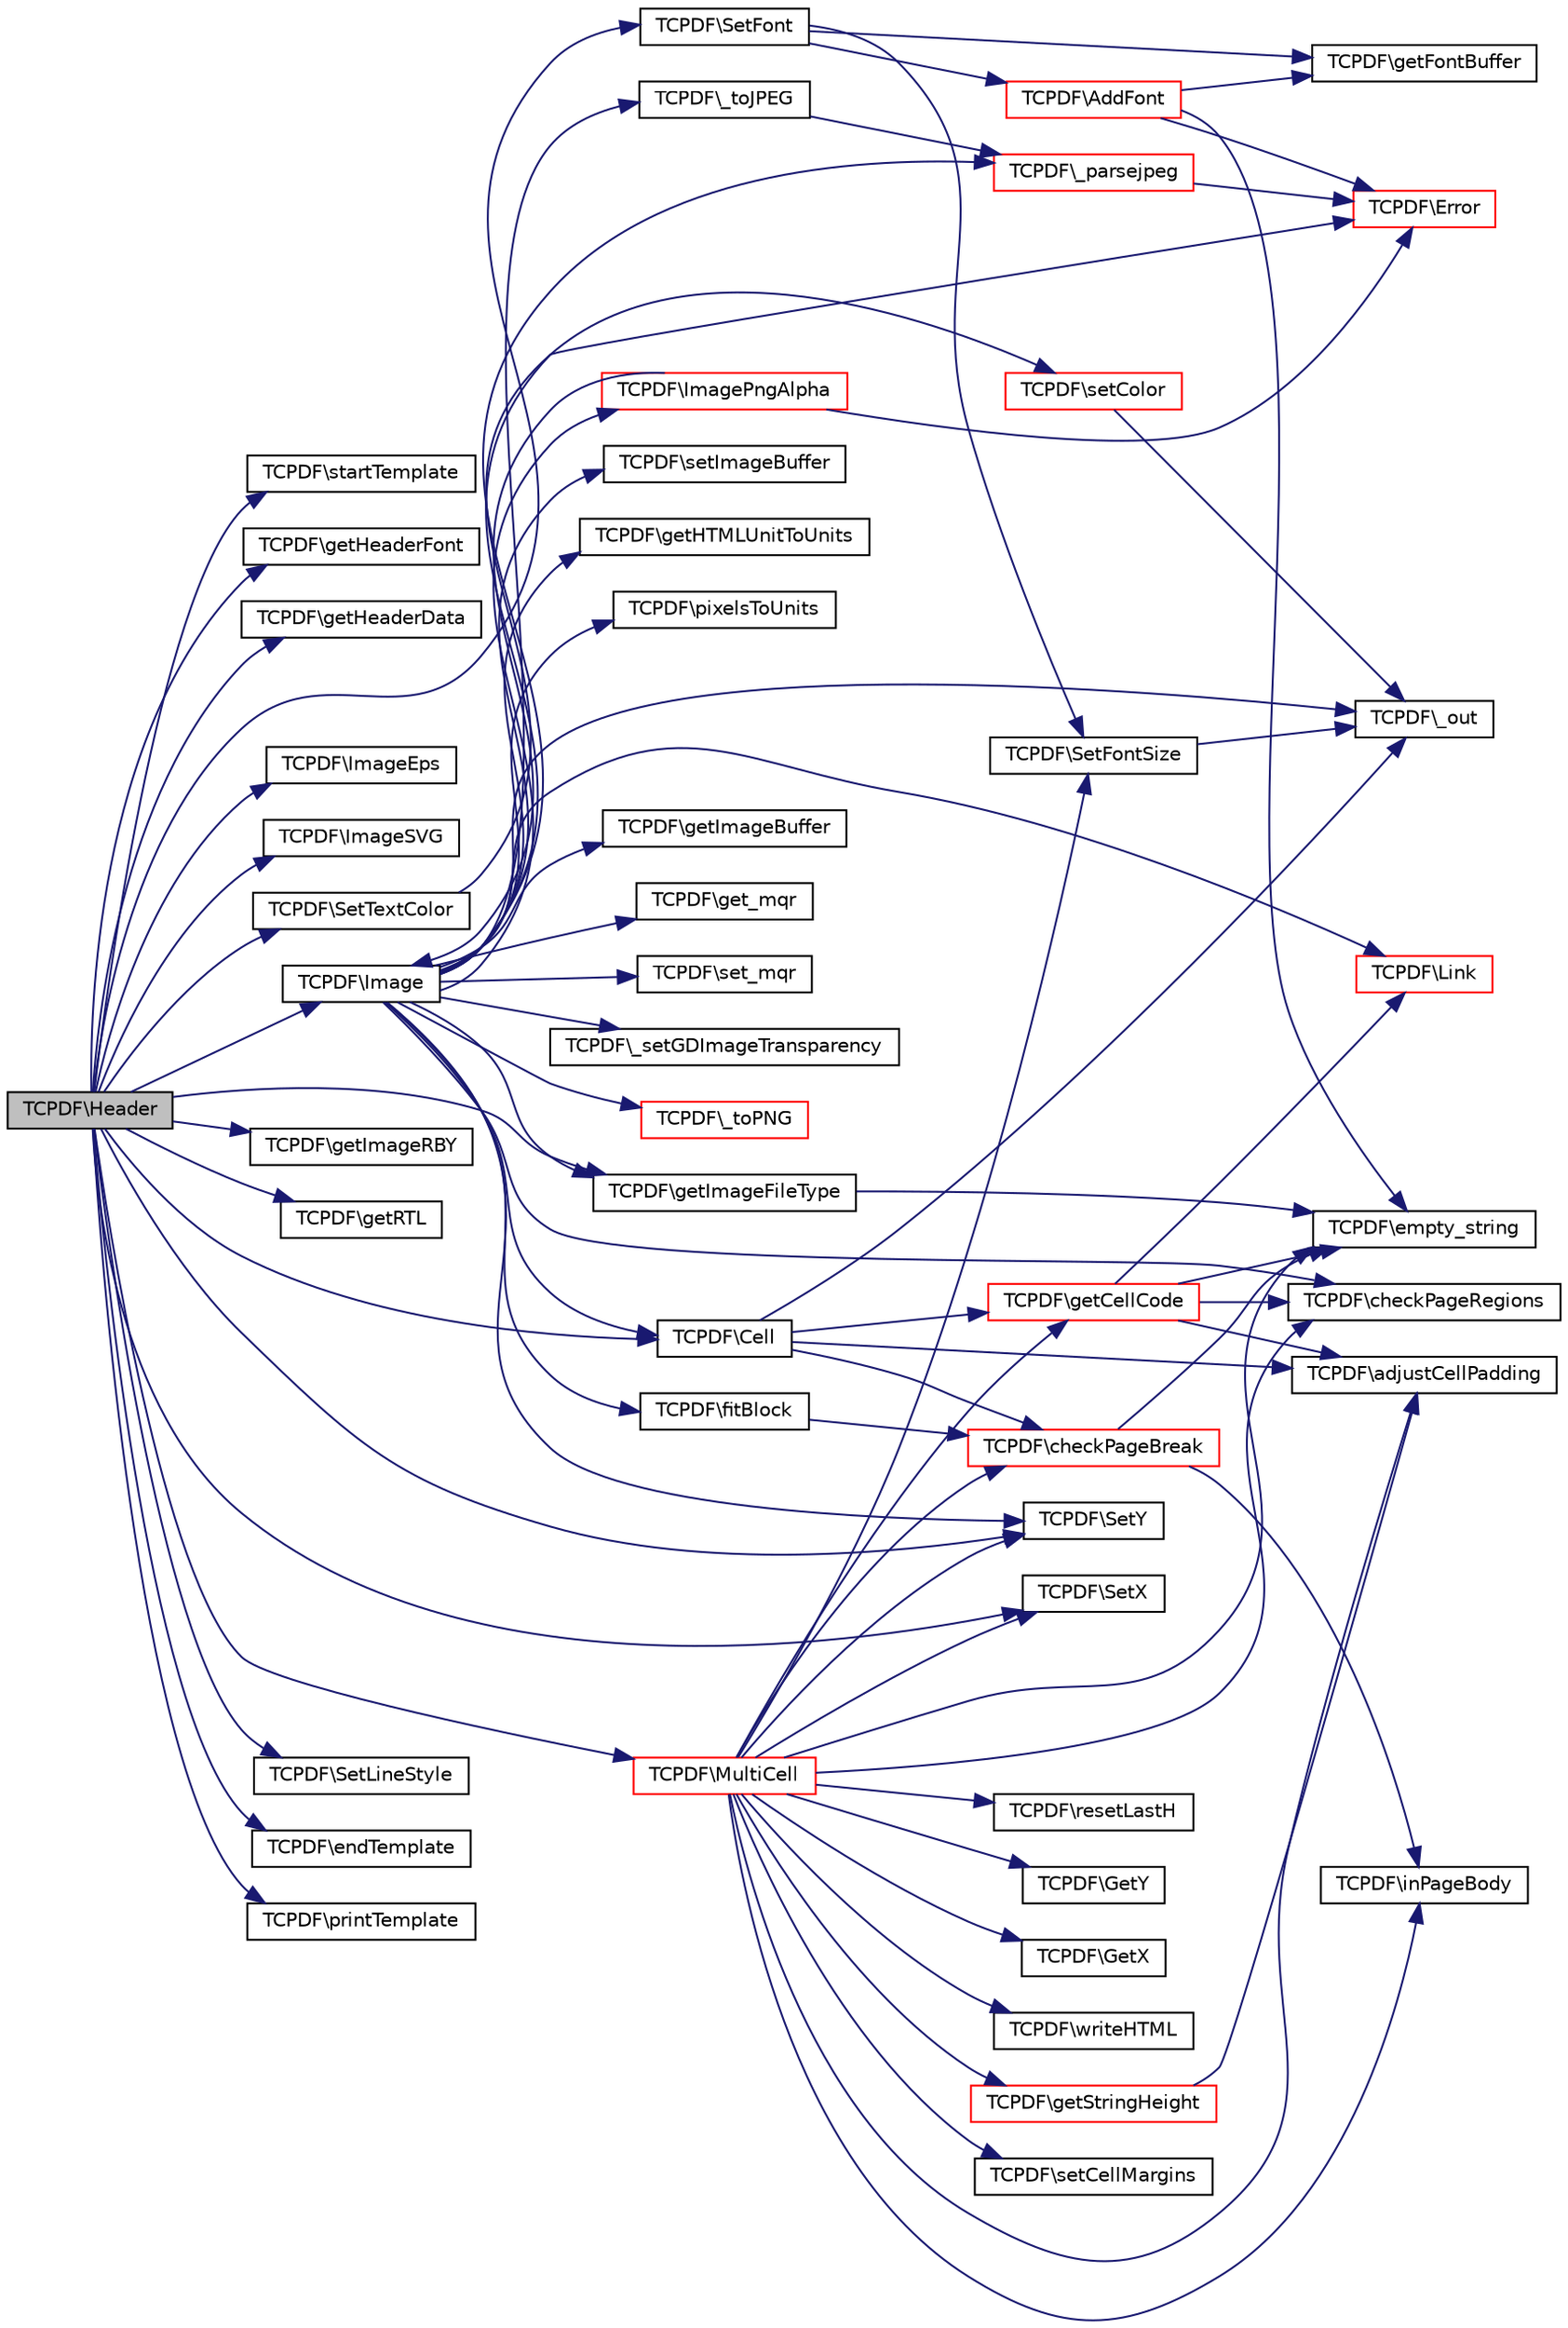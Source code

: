 digraph G
{
  edge [fontname="Helvetica",fontsize="10",labelfontname="Helvetica",labelfontsize="10"];
  node [fontname="Helvetica",fontsize="10",shape=record];
  rankdir="LR";
  Node1 [label="TCPDF\\Header",height=0.2,width=0.4,color="black", fillcolor="grey75", style="filled" fontcolor="black"];
  Node1 -> Node2 [color="midnightblue",fontsize="10",style="solid",fontname="Helvetica"];
  Node2 [label="TCPDF\\startTemplate",height=0.2,width=0.4,color="black", fillcolor="white", style="filled",URL="$classTCPDF.html#a7eae5df3511dac591b5b76ab5d8b9a68",tooltip="Start a new XObject Template."];
  Node1 -> Node3 [color="midnightblue",fontsize="10",style="solid",fontname="Helvetica"];
  Node3 [label="TCPDF\\getHeaderFont",height=0.2,width=0.4,color="black", fillcolor="white", style="filled",URL="$classTCPDF.html#a2490e635d8ff11d41b6578bab46acba5",tooltip="Get header font."];
  Node1 -> Node4 [color="midnightblue",fontsize="10",style="solid",fontname="Helvetica"];
  Node4 [label="TCPDF\\getHeaderData",height=0.2,width=0.4,color="black", fillcolor="white", style="filled",URL="$classTCPDF.html#a70437676b6ee2c9ff985b38d5789fb90",tooltip="Returns header data:"];
  Node1 -> Node5 [color="midnightblue",fontsize="10",style="solid",fontname="Helvetica"];
  Node5 [label="TCPDF\\getImageFileType",height=0.2,width=0.4,color="black", fillcolor="white", style="filled",URL="$classTCPDF.html#a69d6b919e84ff00a19e750efd29fba18",tooltip="Return the image type given the file name or array returned by getimagesize() function."];
  Node5 -> Node6 [color="midnightblue",fontsize="10",style="solid",fontname="Helvetica"];
  Node6 [label="TCPDF\\empty_string",height=0.2,width=0.4,color="black", fillcolor="white", style="filled",URL="$classTCPDF.html#a681e9cc13fa324d8e538a5873f3990c2",tooltip="Determine whether a string is empty."];
  Node1 -> Node7 [color="midnightblue",fontsize="10",style="solid",fontname="Helvetica"];
  Node7 [label="TCPDF\\ImageEps",height=0.2,width=0.4,color="black", fillcolor="white", style="filled",URL="$classTCPDF.html#ace0583441eed657b827420fcfb37a3bd",tooltip="Embed vector-based Adobe Illustrator (AI) or AI-compatible EPS files."];
  Node1 -> Node8 [color="midnightblue",fontsize="10",style="solid",fontname="Helvetica"];
  Node8 [label="TCPDF\\ImageSVG",height=0.2,width=0.4,color="black", fillcolor="white", style="filled",URL="$classTCPDF.html#a56536508fb1b5aede7d2ed27f56c2353",tooltip="Embedd a Scalable Vector Graphics (SVG) image."];
  Node1 -> Node9 [color="midnightblue",fontsize="10",style="solid",fontname="Helvetica"];
  Node9 [label="TCPDF\\Image",height=0.2,width=0.4,color="black", fillcolor="white", style="filled",URL="$classTCPDF.html#a714c2bee7d6b39d4d6d304540c761352",tooltip="Puts an image in the page."];
  Node9 -> Node10 [color="midnightblue",fontsize="10",style="solid",fontname="Helvetica"];
  Node10 [label="TCPDF\\checkPageRegions",height=0.2,width=0.4,color="black", fillcolor="white", style="filled",URL="$classTCPDF.html#a1d99e81697a90efb13a6734001427f40",tooltip="Check page for no-write regions and adapt current coordinates and page margins if necessary..."];
  Node9 -> Node11 [color="midnightblue",fontsize="10",style="solid",fontname="Helvetica"];
  Node11 [label="TCPDF\\getHTMLUnitToUnits",height=0.2,width=0.4,color="black", fillcolor="white", style="filled",URL="$classTCPDF.html#a64e2ec56774d7d3554db999f1910c6b9",tooltip="Convert HTML string containing value and unit of measure to user&#39;s units or points."];
  Node9 -> Node12 [color="midnightblue",fontsize="10",style="solid",fontname="Helvetica"];
  Node12 [label="TCPDF\\Error",height=0.2,width=0.4,color="red", fillcolor="white", style="filled",URL="$classTCPDF.html#a27ecf2a6c86b4b7976ebfaf5912b0f91",tooltip="This method is automatically called in case of fatal error; it simply outputs the message and halts t..."];
  Node9 -> Node13 [color="midnightblue",fontsize="10",style="solid",fontname="Helvetica"];
  Node13 [label="TCPDF\\pixelsToUnits",height=0.2,width=0.4,color="black", fillcolor="white", style="filled",URL="$classTCPDF.html#a9a0a09e2334f92e7a54cf1f550c3f921",tooltip="Converts pixels to User&#39;s Units."];
  Node9 -> Node14 [color="midnightblue",fontsize="10",style="solid",fontname="Helvetica"];
  Node14 [label="TCPDF\\fitBlock",height=0.2,width=0.4,color="black", fillcolor="white", style="filled",URL="$classTCPDF.html#af1db92d221fd87c76d7c607f32266d0a",tooltip="Set the block dimensions accounting for page breaks and page/column fitting."];
  Node14 -> Node15 [color="midnightblue",fontsize="10",style="solid",fontname="Helvetica"];
  Node15 [label="TCPDF\\checkPageBreak",height=0.2,width=0.4,color="red", fillcolor="white", style="filled",URL="$classTCPDF.html#a9e8e4b4d75485b8f1e3aa2133a811e50",tooltip="Add page if needed."];
  Node15 -> Node6 [color="midnightblue",fontsize="10",style="solid",fontname="Helvetica"];
  Node15 -> Node16 [color="midnightblue",fontsize="10",style="solid",fontname="Helvetica"];
  Node16 [label="TCPDF\\inPageBody",height=0.2,width=0.4,color="black", fillcolor="white", style="filled",URL="$classTCPDF.html#a13f370f8e1553105eaa3553f52c3fc6c",tooltip="Check if we are on the page body (excluding page header and footer)."];
  Node9 -> Node17 [color="midnightblue",fontsize="10",style="solid",fontname="Helvetica"];
  Node17 [label="TCPDF\\getImageBuffer",height=0.2,width=0.4,color="black", fillcolor="white", style="filled",URL="$classTCPDF.html#a1a003edf69be144993c85c07a220315c",tooltip="Get image buffer content."];
  Node9 -> Node5 [color="midnightblue",fontsize="10",style="solid",fontname="Helvetica"];
  Node9 -> Node18 [color="midnightblue",fontsize="10",style="solid",fontname="Helvetica"];
  Node18 [label="TCPDF\\get_mqr",height=0.2,width=0.4,color="black", fillcolor="white", style="filled",URL="$classTCPDF.html#a46b50f52e64f63ab8256380aa874a864",tooltip="Gets the current active configuration setting of magic_quotes_runtime (if the get_magic_quotes_runtim..."];
  Node9 -> Node19 [color="midnightblue",fontsize="10",style="solid",fontname="Helvetica"];
  Node19 [label="TCPDF\\set_mqr",height=0.2,width=0.4,color="black", fillcolor="white", style="filled",URL="$classTCPDF.html#a5d0cc02ec71ae43461d8ece30f111b82",tooltip="Sets the current active configuration setting of magic_quotes_runtime (if the set_magic_quotes_runtim..."];
  Node9 -> Node20 [color="midnightblue",fontsize="10",style="solid",fontname="Helvetica"];
  Node20 [label="TCPDF\\ImagePngAlpha",height=0.2,width=0.4,color="red", fillcolor="white", style="filled",URL="$classTCPDF.html#a63318e9e32a06621bb98c59cd660a835",tooltip="Extract info from a PNG image with alpha channel using the GD library."];
  Node20 -> Node12 [color="midnightblue",fontsize="10",style="solid",fontname="Helvetica"];
  Node20 -> Node9 [color="midnightblue",fontsize="10",style="solid",fontname="Helvetica"];
  Node9 -> Node21 [color="midnightblue",fontsize="10",style="solid",fontname="Helvetica"];
  Node21 [label="TCPDF\\_setGDImageTransparency",height=0.2,width=0.4,color="black", fillcolor="white", style="filled",URL="$classTCPDF.html#a20f6b6bb1c90995584852e26c47be5a9",tooltip="Set the transparency for the given GD image."];
  Node9 -> Node22 [color="midnightblue",fontsize="10",style="solid",fontname="Helvetica"];
  Node22 [label="TCPDF\\_toPNG",height=0.2,width=0.4,color="red", fillcolor="white", style="filled",URL="$classTCPDF.html#a9d1bdec637545a283ed4b40e4e79835d",tooltip="Convert the loaded image to a PNG and then return a structure for the PDF creator."];
  Node9 -> Node23 [color="midnightblue",fontsize="10",style="solid",fontname="Helvetica"];
  Node23 [label="TCPDF\\_toJPEG",height=0.2,width=0.4,color="black", fillcolor="white", style="filled",URL="$classTCPDF.html#a77c0b3ee8fbf87a93c8b2ee6deec69b6",tooltip="Convert the loaded image to a JPEG and then return a structure for the PDF creator."];
  Node23 -> Node24 [color="midnightblue",fontsize="10",style="solid",fontname="Helvetica"];
  Node24 [label="TCPDF\\_parsejpeg",height=0.2,width=0.4,color="red", fillcolor="white", style="filled",URL="$classTCPDF.html#a8c7676d84a0aceaec7dfa2ab2644a6ee",tooltip="Extract info from a JPEG file without using the GD library."];
  Node24 -> Node12 [color="midnightblue",fontsize="10",style="solid",fontname="Helvetica"];
  Node9 -> Node24 [color="midnightblue",fontsize="10",style="solid",fontname="Helvetica"];
  Node9 -> Node25 [color="midnightblue",fontsize="10",style="solid",fontname="Helvetica"];
  Node25 [label="TCPDF\\setImageBuffer",height=0.2,width=0.4,color="black", fillcolor="white", style="filled",URL="$classTCPDF.html#a68092d68b3e4947ea283efe0a990e7d9",tooltip="Set image buffer content."];
  Node9 -> Node26 [color="midnightblue",fontsize="10",style="solid",fontname="Helvetica"];
  Node26 [label="TCPDF\\_out",height=0.2,width=0.4,color="black", fillcolor="white", style="filled",URL="$classTCPDF.html#ac57877b76c37aef3195ad45731715b9e",tooltip="Output a string to the document."];
  Node9 -> Node27 [color="midnightblue",fontsize="10",style="solid",fontname="Helvetica"];
  Node27 [label="TCPDF\\Cell",height=0.2,width=0.4,color="black", fillcolor="white", style="filled",URL="$classTCPDF.html#a33b265e5eb3e4d1d4fedfe29f8166f31",tooltip="Prints a cell (rectangular area) with optional borders, background color and character string..."];
  Node27 -> Node28 [color="midnightblue",fontsize="10",style="solid",fontname="Helvetica"];
  Node28 [label="TCPDF\\adjustCellPadding",height=0.2,width=0.4,color="black", fillcolor="white", style="filled",URL="$classTCPDF.html#a574cf231b14aa43921ac83716b27b3e4",tooltip="Adjust the internal Cell padding array to take account of the line width."];
  Node27 -> Node15 [color="midnightblue",fontsize="10",style="solid",fontname="Helvetica"];
  Node27 -> Node26 [color="midnightblue",fontsize="10",style="solid",fontname="Helvetica"];
  Node27 -> Node29 [color="midnightblue",fontsize="10",style="solid",fontname="Helvetica"];
  Node29 [label="TCPDF\\getCellCode",height=0.2,width=0.4,color="red", fillcolor="white", style="filled",URL="$classTCPDF.html#aa064c22c3ff653664433fc4e05fa8efc",tooltip="Returns the PDF string code to print a cell (rectangular area) with optional borders, background color and character string."];
  Node29 -> Node28 [color="midnightblue",fontsize="10",style="solid",fontname="Helvetica"];
  Node29 -> Node10 [color="midnightblue",fontsize="10",style="solid",fontname="Helvetica"];
  Node29 -> Node6 [color="midnightblue",fontsize="10",style="solid",fontname="Helvetica"];
  Node29 -> Node30 [color="midnightblue",fontsize="10",style="solid",fontname="Helvetica"];
  Node30 [label="TCPDF\\Link",height=0.2,width=0.4,color="red", fillcolor="white", style="filled",URL="$classTCPDF.html#ab87bf1826384fbfe30eb499d42f1d994",tooltip="Puts a link on a rectangular area of the page."];
  Node9 -> Node30 [color="midnightblue",fontsize="10",style="solid",fontname="Helvetica"];
  Node9 -> Node31 [color="midnightblue",fontsize="10",style="solid",fontname="Helvetica"];
  Node31 [label="TCPDF\\SetY",height=0.2,width=0.4,color="black", fillcolor="white", style="filled",URL="$classTCPDF.html#ad3439990de56253b039bca6a09305758",tooltip="Moves the current abscissa back to the left margin and sets the ordinate."];
  Node1 -> Node32 [color="midnightblue",fontsize="10",style="solid",fontname="Helvetica"];
  Node32 [label="TCPDF\\getImageRBY",height=0.2,width=0.4,color="black", fillcolor="white", style="filled",URL="$classTCPDF.html#a0368d51e3742f13e5972b2e2f7d6fd28",tooltip="Return the right-bottom (or left-bottom for RTL) corner Y coordinate of last inserted image..."];
  Node1 -> Node33 [color="midnightblue",fontsize="10",style="solid",fontname="Helvetica"];
  Node33 [label="TCPDF\\getRTL",height=0.2,width=0.4,color="black", fillcolor="white", style="filled",URL="$classTCPDF.html#af01238bb928c4e3de6ed6aaa855fd788",tooltip="Return the RTL status."];
  Node1 -> Node34 [color="midnightblue",fontsize="10",style="solid",fontname="Helvetica"];
  Node34 [label="TCPDF\\SetTextColor",height=0.2,width=0.4,color="black", fillcolor="white", style="filled",URL="$classTCPDF.html#ab1c0ea925d0e76abd0298ebab4f75140",tooltip="Defines the color used for text."];
  Node34 -> Node35 [color="midnightblue",fontsize="10",style="solid",fontname="Helvetica"];
  Node35 [label="TCPDF\\setColor",height=0.2,width=0.4,color="red", fillcolor="white", style="filled",URL="$classTCPDF.html#a8b80c7e5aae2bc717b469eda5ee755fd",tooltip="Defines the color used by the specified type (&#39;draw&#39;, &#39;fill&#39;, &#39;text&#39;)."];
  Node35 -> Node26 [color="midnightblue",fontsize="10",style="solid",fontname="Helvetica"];
  Node1 -> Node36 [color="midnightblue",fontsize="10",style="solid",fontname="Helvetica"];
  Node36 [label="TCPDF\\SetFont",height=0.2,width=0.4,color="black", fillcolor="white", style="filled",URL="$classTCPDF.html#a5b5d57a2e74820e41c69737b2d4b6c9e",tooltip="Sets the font used to print character strings."];
  Node36 -> Node37 [color="midnightblue",fontsize="10",style="solid",fontname="Helvetica"];
  Node37 [label="TCPDF\\AddFont",height=0.2,width=0.4,color="red", fillcolor="white", style="filled",URL="$classTCPDF.html#a06cba4fc5e83b02bb37a947e56196776",tooltip="Imports a TrueType, Type1, core, or CID0 font and makes it available."];
  Node37 -> Node6 [color="midnightblue",fontsize="10",style="solid",fontname="Helvetica"];
  Node37 -> Node12 [color="midnightblue",fontsize="10",style="solid",fontname="Helvetica"];
  Node37 -> Node38 [color="midnightblue",fontsize="10",style="solid",fontname="Helvetica"];
  Node38 [label="TCPDF\\getFontBuffer",height=0.2,width=0.4,color="black", fillcolor="white", style="filled",URL="$classTCPDF.html#ac63fff093a17846764bbcc09af7c8640",tooltip="Get font buffer content."];
  Node36 -> Node38 [color="midnightblue",fontsize="10",style="solid",fontname="Helvetica"];
  Node36 -> Node39 [color="midnightblue",fontsize="10",style="solid",fontname="Helvetica"];
  Node39 [label="TCPDF\\SetFontSize",height=0.2,width=0.4,color="black", fillcolor="white", style="filled",URL="$classTCPDF.html#a6df400b01d3ec1579e1e925b98c31d5f",tooltip="Defines the size of the current font."];
  Node39 -> Node26 [color="midnightblue",fontsize="10",style="solid",fontname="Helvetica"];
  Node1 -> Node40 [color="midnightblue",fontsize="10",style="solid",fontname="Helvetica"];
  Node40 [label="TCPDF\\SetX",height=0.2,width=0.4,color="black", fillcolor="white", style="filled",URL="$classTCPDF.html#a8d831d202e6420fe8fa6aeae7d3a2e8e",tooltip="Defines the abscissa of the current position."];
  Node1 -> Node27 [color="midnightblue",fontsize="10",style="solid",fontname="Helvetica"];
  Node1 -> Node41 [color="midnightblue",fontsize="10",style="solid",fontname="Helvetica"];
  Node41 [label="TCPDF\\MultiCell",height=0.2,width=0.4,color="red", fillcolor="white", style="filled",URL="$classTCPDF.html#aa81d4b585de305c054760ec983ed3ece",tooltip="This method allows printing text with line breaks."];
  Node41 -> Node28 [color="midnightblue",fontsize="10",style="solid",fontname="Helvetica"];
  Node41 -> Node42 [color="midnightblue",fontsize="10",style="solid",fontname="Helvetica"];
  Node42 [label="TCPDF\\setCellMargins",height=0.2,width=0.4,color="black", fillcolor="white", style="filled",URL="$classTCPDF.html#a80e96cb97ad08e7feb952d2e5e8dc36d",tooltip="Set the internal Cell margins."];
  Node41 -> Node6 [color="midnightblue",fontsize="10",style="solid",fontname="Helvetica"];
  Node41 -> Node43 [color="midnightblue",fontsize="10",style="solid",fontname="Helvetica"];
  Node43 [label="TCPDF\\resetLastH",height=0.2,width=0.4,color="black", fillcolor="white", style="filled",URL="$classTCPDF.html#a10215105777b306528a827f3669e936e",tooltip="Reset the last cell height."];
  Node41 -> Node31 [color="midnightblue",fontsize="10",style="solid",fontname="Helvetica"];
  Node41 -> Node44 [color="midnightblue",fontsize="10",style="solid",fontname="Helvetica"];
  Node44 [label="TCPDF\\GetY",height=0.2,width=0.4,color="black", fillcolor="white", style="filled",URL="$classTCPDF.html#ae3b6169ba729309f289a5ac9680dd799",tooltip="Returns the ordinate of the current position."];
  Node41 -> Node16 [color="midnightblue",fontsize="10",style="solid",fontname="Helvetica"];
  Node41 -> Node40 [color="midnightblue",fontsize="10",style="solid",fontname="Helvetica"];
  Node41 -> Node45 [color="midnightblue",fontsize="10",style="solid",fontname="Helvetica"];
  Node45 [label="TCPDF\\GetX",height=0.2,width=0.4,color="black", fillcolor="white", style="filled",URL="$classTCPDF.html#a415a80a301208fa77552048b27d2e0ce",tooltip="Returns the relative X value of current position."];
  Node41 -> Node10 [color="midnightblue",fontsize="10",style="solid",fontname="Helvetica"];
  Node41 -> Node46 [color="midnightblue",fontsize="10",style="solid",fontname="Helvetica"];
  Node46 [label="TCPDF\\writeHTML",height=0.2,width=0.4,color="black", fillcolor="white", style="filled",URL="$classTCPDF.html#ac3fdf25fcd36f1dce04f92187c621407",tooltip="Allows to preserve some HTML formatting (limited support)."];
  Node41 -> Node47 [color="midnightblue",fontsize="10",style="solid",fontname="Helvetica"];
  Node47 [label="TCPDF\\getStringHeight",height=0.2,width=0.4,color="red", fillcolor="white", style="filled",URL="$classTCPDF.html#ad68e86a862fe437a8ac1728cecaaa2e9",tooltip="This method return the estimated height needed for printing a simple text string using the Multicell(..."];
  Node47 -> Node28 [color="midnightblue",fontsize="10",style="solid",fontname="Helvetica"];
  Node41 -> Node39 [color="midnightblue",fontsize="10",style="solid",fontname="Helvetica"];
  Node41 -> Node15 [color="midnightblue",fontsize="10",style="solid",fontname="Helvetica"];
  Node41 -> Node29 [color="midnightblue",fontsize="10",style="solid",fontname="Helvetica"];
  Node1 -> Node48 [color="midnightblue",fontsize="10",style="solid",fontname="Helvetica"];
  Node48 [label="TCPDF\\SetLineStyle",height=0.2,width=0.4,color="black", fillcolor="white", style="filled",URL="$classTCPDF.html#a3d9b3717cd9ad8db31642155c832d148",tooltip="Set line style."];
  Node1 -> Node31 [color="midnightblue",fontsize="10",style="solid",fontname="Helvetica"];
  Node1 -> Node49 [color="midnightblue",fontsize="10",style="solid",fontname="Helvetica"];
  Node49 [label="TCPDF\\endTemplate",height=0.2,width=0.4,color="black", fillcolor="white", style="filled",URL="$classTCPDF.html#a0b98de81d99a1a0e983dd0016e30fc75",tooltip="End the current XObject Template started with startTemplate() and restore the previous graphic state..."];
  Node1 -> Node50 [color="midnightblue",fontsize="10",style="solid",fontname="Helvetica"];
  Node50 [label="TCPDF\\printTemplate",height=0.2,width=0.4,color="black", fillcolor="white", style="filled",URL="$classTCPDF.html#a3a58677c9c6a6e9e7702fcb3041b7253",tooltip="Print an XObject Template."];
}
